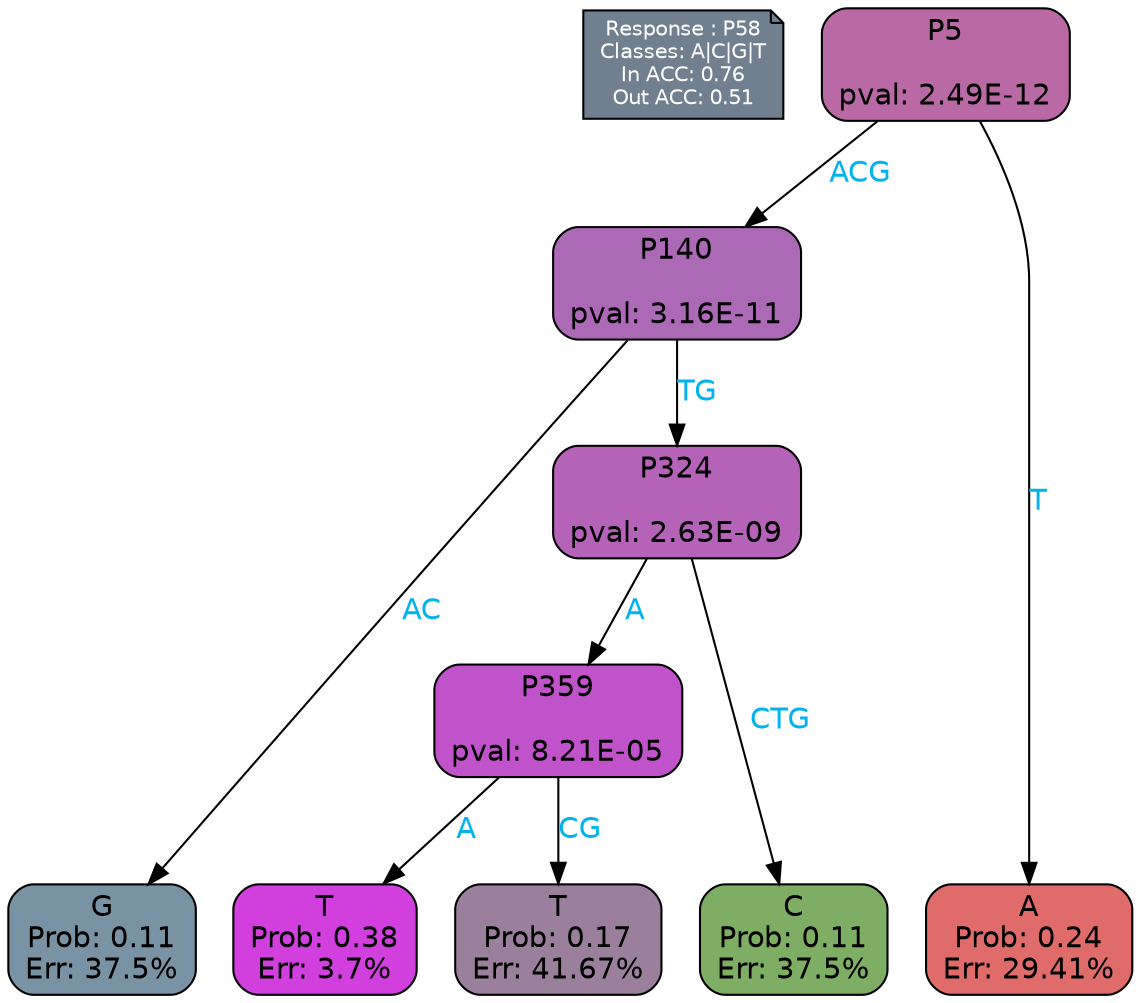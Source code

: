 digraph Tree {
node [shape=box, style="filled, rounded", color="black", fontname=helvetica] ;
graph [ranksep=equally, splines=polylines, bgcolor=transparent, dpi=600] ;
edge [fontname=helvetica] ;
LEGEND [label="Response : P58
Classes: A|C|G|T
In ACC: 0.76
Out ACC: 0.51
",shape=note,align=left,style=filled,fillcolor="slategray",fontcolor="white",fontsize=10];1 [label="P5

pval: 2.49E-12", fillcolor="#b96aa4"] ;
2 [label="P140

pval: 3.16E-11", fillcolor="#ac69b6"] ;
3 [label="G
Prob: 0.11
Err: 37.5%", fillcolor="#7992a4"] ;
4 [label="P324

pval: 2.63E-09", fillcolor="#b562b9"] ;
5 [label="P359

pval: 8.21E-05", fillcolor="#c053ca"] ;
6 [label="T
Prob: 0.38
Err: 3.7%", fillcolor="#d13fde"] ;
7 [label="T
Prob: 0.17
Err: 41.67%", fillcolor="#9b809d"] ;
8 [label="C
Prob: 0.11
Err: 37.5%", fillcolor="#7ead64"] ;
9 [label="A
Prob: 0.24
Err: 29.41%", fillcolor="#e06b6b"] ;
1 -> 9 [label="T",fontcolor=deepskyblue2] ;
1 -> 2 [label="ACG",fontcolor=deepskyblue2] ;
2 -> 3 [label="AC",fontcolor=deepskyblue2] ;
2 -> 4 [label="TG",fontcolor=deepskyblue2] ;
4 -> 8 [label="CTG",fontcolor=deepskyblue2] ;
4 -> 5 [label="A",fontcolor=deepskyblue2] ;
5 -> 6 [label="A",fontcolor=deepskyblue2] ;
5 -> 7 [label="CG",fontcolor=deepskyblue2] ;
{rank = same; 3;6;7;8;9;}{rank = same; LEGEND;1;}}